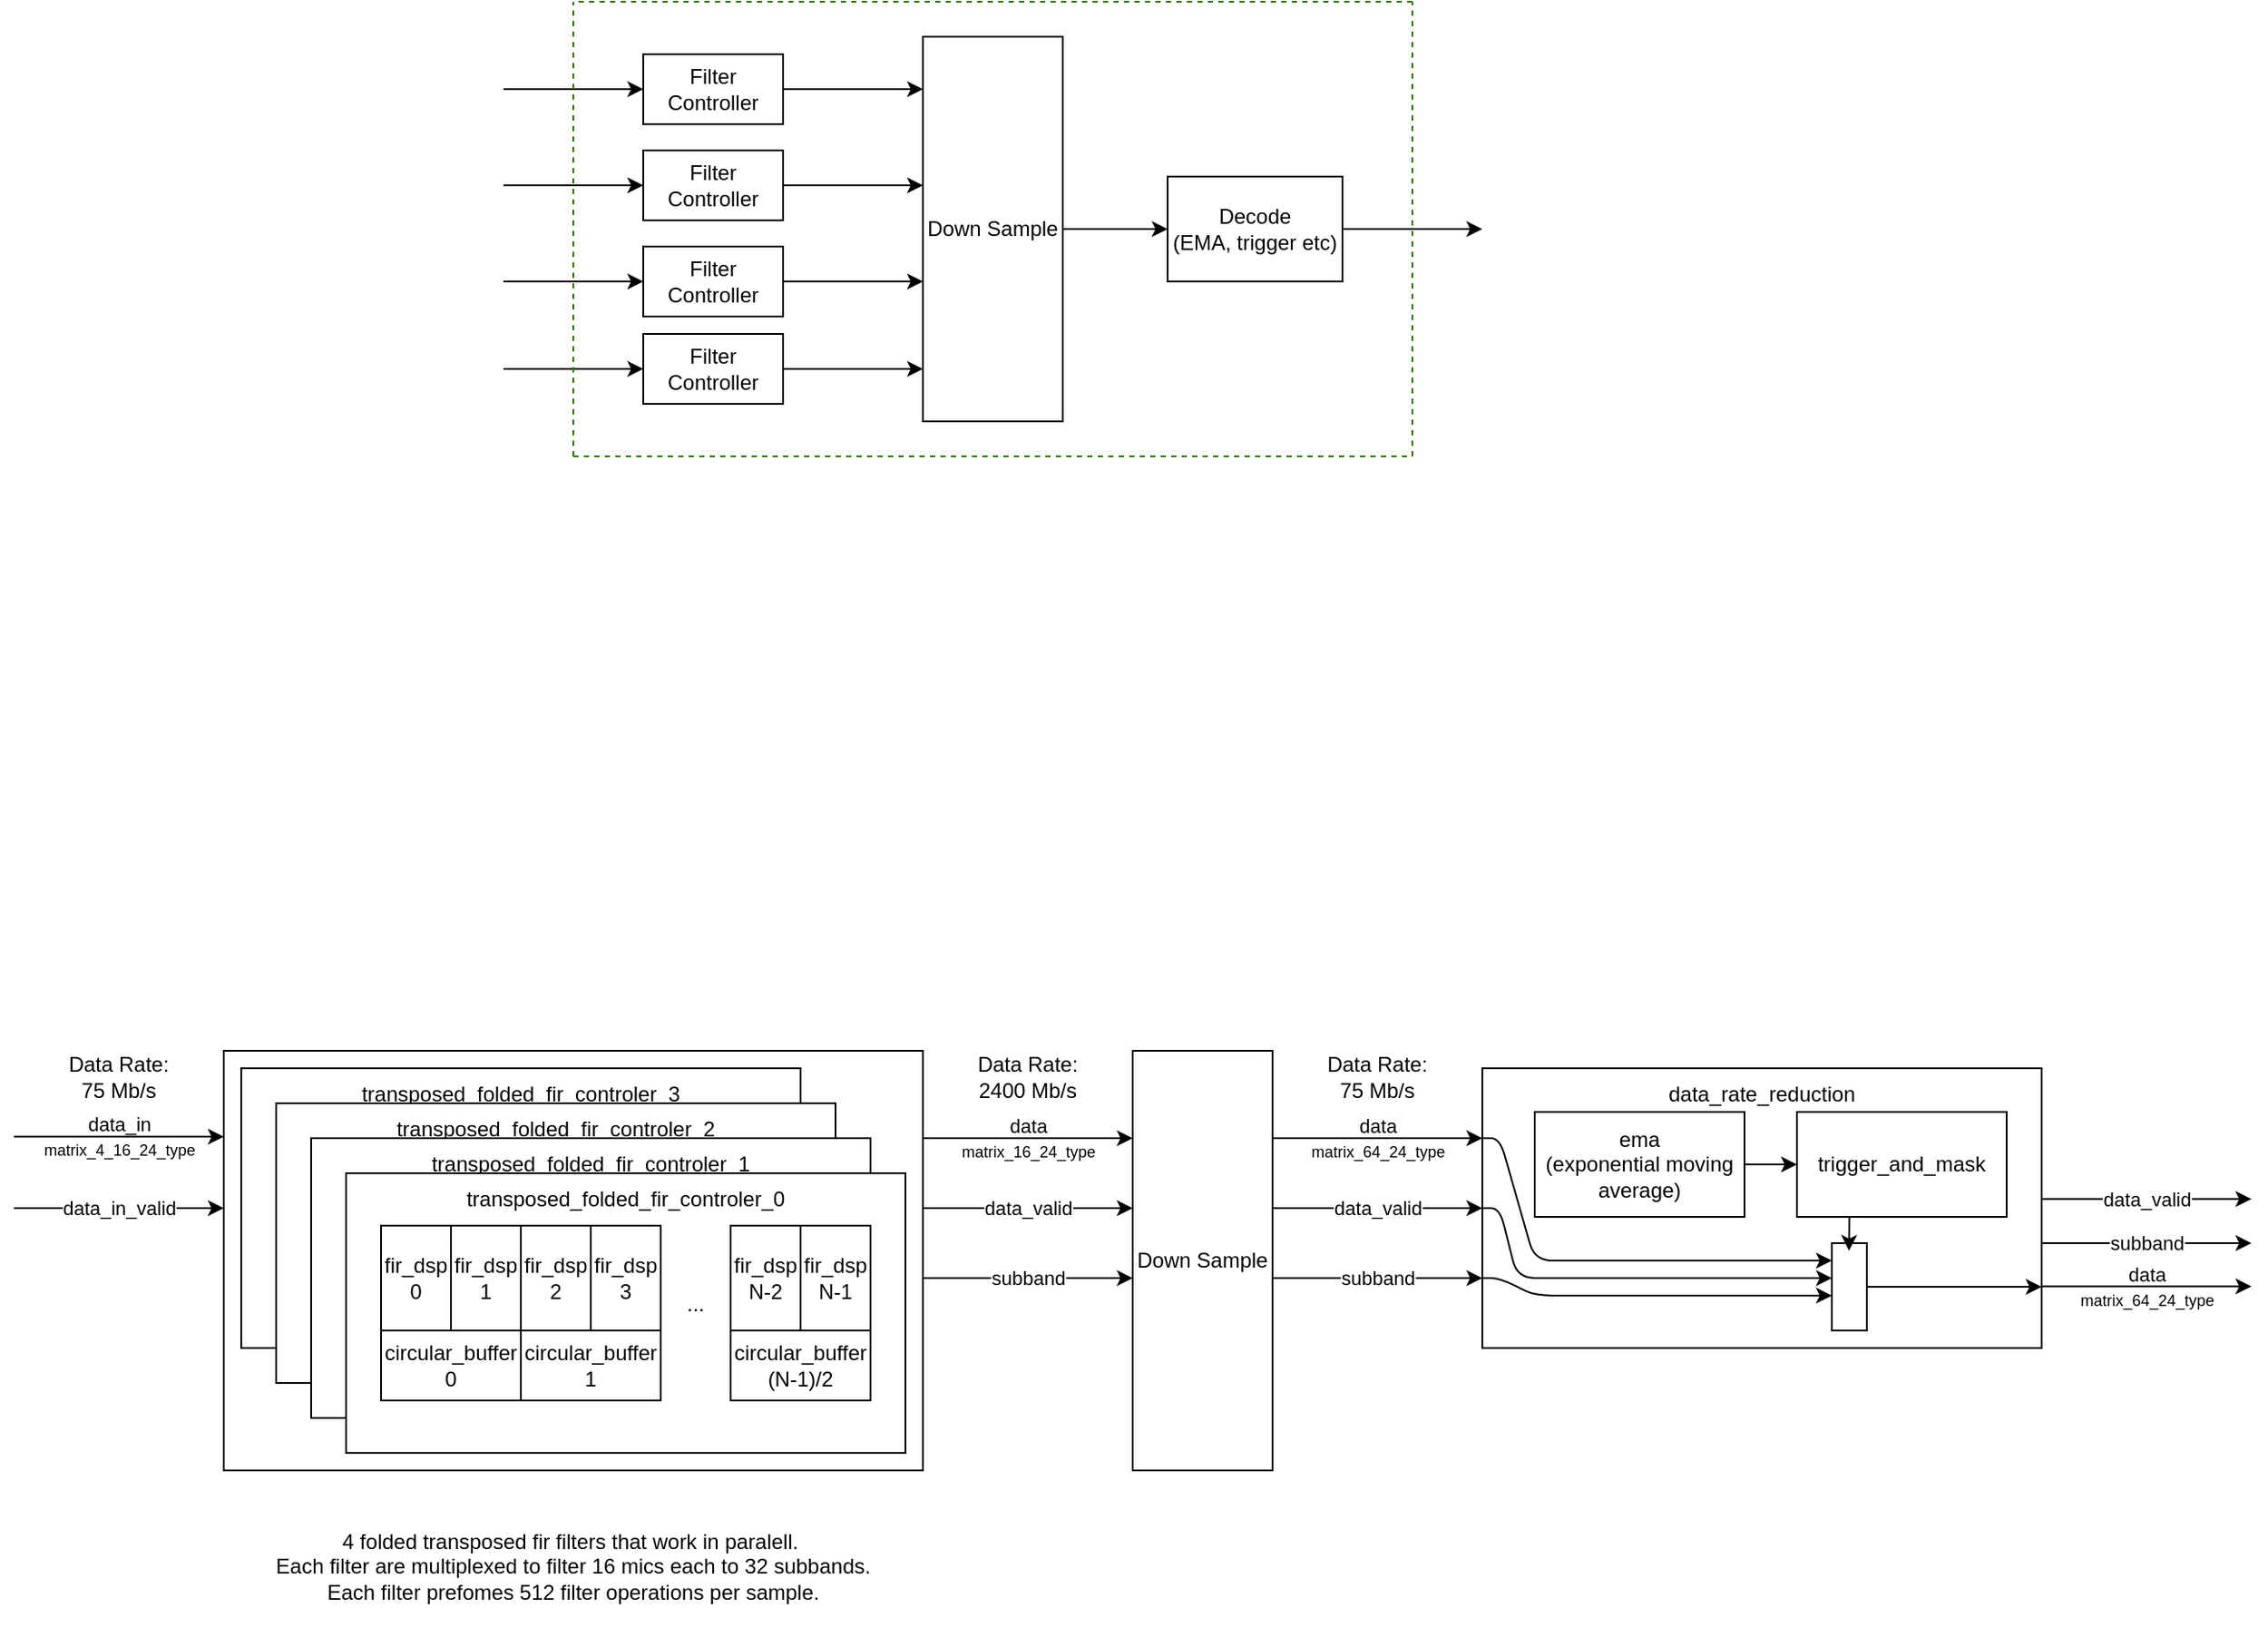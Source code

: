 <mxfile>
    <diagram id="MvCEYH_XK5sE-I13OhJE" name="Page-1">
        <mxGraphModel dx="300" dy="246" grid="1" gridSize="10" guides="1" tooltips="1" connect="1" arrows="1" fold="1" page="1" pageScale="1" pageWidth="1920" pageHeight="1200" math="0" shadow="0">
            <root>
                <mxCell id="0"/>
                <mxCell id="1" parent="0"/>
                <mxCell id="85" value="" style="rounded=0;whiteSpace=wrap;html=1;strokeColor=light-dark(#000000,#B3B3B3);" parent="1" vertex="1">
                    <mxGeometry x="160" y="680" width="400" height="240" as="geometry"/>
                </mxCell>
                <mxCell id="2" value="" style="edgeStyle=none;html=1;" parent="1" target="4" edge="1">
                    <mxGeometry relative="1" as="geometry">
                        <mxPoint x="320" y="130" as="sourcePoint"/>
                    </mxGeometry>
                </mxCell>
                <mxCell id="3" value="" style="edgeStyle=none;html=1;" parent="1" source="4" edge="1">
                    <mxGeometry relative="1" as="geometry">
                        <mxPoint x="560" y="130" as="targetPoint"/>
                    </mxGeometry>
                </mxCell>
                <mxCell id="4" value="Filter Controller" style="rounded=0;whiteSpace=wrap;html=1;" parent="1" vertex="1">
                    <mxGeometry x="400" y="110" width="80" height="40" as="geometry"/>
                </mxCell>
                <mxCell id="5" value="" style="edgeStyle=none;html=1;" parent="1" source="6" target="8" edge="1">
                    <mxGeometry relative="1" as="geometry"/>
                </mxCell>
                <mxCell id="6" value="Down Sample" style="rounded=0;whiteSpace=wrap;html=1;" parent="1" vertex="1">
                    <mxGeometry x="560" y="100" width="80" height="220" as="geometry"/>
                </mxCell>
                <mxCell id="7" value="" style="edgeStyle=none;html=1;" parent="1" source="8" edge="1">
                    <mxGeometry relative="1" as="geometry">
                        <mxPoint x="880" y="210" as="targetPoint"/>
                    </mxGeometry>
                </mxCell>
                <mxCell id="8" value="Decode&lt;div&gt;(EMA, trigger etc)&lt;/div&gt;" style="rounded=0;whiteSpace=wrap;html=1;" parent="1" vertex="1">
                    <mxGeometry x="700" y="180" width="100" height="60" as="geometry"/>
                </mxCell>
                <mxCell id="9" value="" style="edgeStyle=none;html=1;" parent="1" source="10" edge="1">
                    <mxGeometry relative="1" as="geometry">
                        <mxPoint x="560" y="185" as="targetPoint"/>
                    </mxGeometry>
                </mxCell>
                <mxCell id="10" value="Filter Controller" style="rounded=0;whiteSpace=wrap;html=1;" parent="1" vertex="1">
                    <mxGeometry x="400" y="165" width="80" height="40" as="geometry"/>
                </mxCell>
                <mxCell id="11" value="" style="edgeStyle=none;html=1;" parent="1" source="12" edge="1">
                    <mxGeometry relative="1" as="geometry">
                        <mxPoint x="560" y="240" as="targetPoint"/>
                    </mxGeometry>
                </mxCell>
                <mxCell id="12" value="Filter Controller" style="rounded=0;whiteSpace=wrap;html=1;" parent="1" vertex="1">
                    <mxGeometry x="400" y="220" width="80" height="40" as="geometry"/>
                </mxCell>
                <mxCell id="13" value="" style="edgeStyle=none;html=1;" parent="1" source="14" edge="1">
                    <mxGeometry relative="1" as="geometry">
                        <mxPoint x="560" y="290" as="targetPoint"/>
                    </mxGeometry>
                </mxCell>
                <mxCell id="14" value="Filter Controller" style="rounded=0;whiteSpace=wrap;html=1;" parent="1" vertex="1">
                    <mxGeometry x="400" y="270" width="80" height="40" as="geometry"/>
                </mxCell>
                <mxCell id="15" value="" style="edgeStyle=none;html=1;" parent="1" edge="1">
                    <mxGeometry relative="1" as="geometry">
                        <mxPoint x="400" y="185" as="targetPoint"/>
                        <mxPoint x="320" y="185" as="sourcePoint"/>
                    </mxGeometry>
                </mxCell>
                <mxCell id="16" value="" style="edgeStyle=none;html=1;" parent="1" edge="1">
                    <mxGeometry relative="1" as="geometry">
                        <mxPoint x="400" y="240" as="targetPoint"/>
                        <mxPoint x="320" y="240" as="sourcePoint"/>
                    </mxGeometry>
                </mxCell>
                <mxCell id="17" value="" style="edgeStyle=none;html=1;" parent="1" edge="1">
                    <mxGeometry relative="1" as="geometry">
                        <mxPoint x="400" y="290" as="targetPoint"/>
                        <mxPoint x="320" y="290" as="sourcePoint"/>
                    </mxGeometry>
                </mxCell>
                <mxCell id="18" value="" style="endArrow=none;dashed=1;html=1;fillColor=#60a917;strokeColor=#2D7600;" parent="1" edge="1">
                    <mxGeometry width="50" height="50" relative="1" as="geometry">
                        <mxPoint x="360" y="340" as="sourcePoint"/>
                        <mxPoint x="360" y="80" as="targetPoint"/>
                    </mxGeometry>
                </mxCell>
                <mxCell id="19" value="" style="endArrow=none;dashed=1;html=1;fillColor=#60a917;strokeColor=#2D7600;" parent="1" edge="1">
                    <mxGeometry width="50" height="50" relative="1" as="geometry">
                        <mxPoint x="840" y="340" as="sourcePoint"/>
                        <mxPoint x="840" y="80" as="targetPoint"/>
                    </mxGeometry>
                </mxCell>
                <mxCell id="21" value="" style="endArrow=none;dashed=1;html=1;fillColor=#60a917;strokeColor=#2D7600;" parent="1" edge="1">
                    <mxGeometry width="50" height="50" relative="1" as="geometry">
                        <mxPoint x="360" y="340" as="sourcePoint"/>
                        <mxPoint x="840" y="340" as="targetPoint"/>
                    </mxGeometry>
                </mxCell>
                <mxCell id="22" value="" style="endArrow=none;dashed=1;html=1;fillColor=#60a917;strokeColor=#2D7600;" parent="1" edge="1">
                    <mxGeometry width="50" height="50" relative="1" as="geometry">
                        <mxPoint x="840" y="80" as="sourcePoint"/>
                        <mxPoint x="360" y="80" as="targetPoint"/>
                    </mxGeometry>
                </mxCell>
                <mxCell id="45" value="Down Sample" style="rounded=0;whiteSpace=wrap;html=1;" parent="1" vertex="1">
                    <mxGeometry x="680" y="680" width="80" height="240" as="geometry"/>
                </mxCell>
                <mxCell id="46" value="data&lt;div&gt;&lt;div&gt;&lt;font style=&quot;font-size: 9px;&quot;&gt;matrix_64_24_type&lt;/font&gt;&lt;/div&gt;&lt;/div&gt;" style="endArrow=classic;html=1;labelBackgroundColor=none;" parent="1" edge="1">
                    <mxGeometry width="50" height="50" relative="1" as="geometry">
                        <mxPoint x="760" y="730" as="sourcePoint"/>
                        <mxPoint x="880" y="730" as="targetPoint"/>
                        <mxPoint as="offset"/>
                    </mxGeometry>
                </mxCell>
                <mxCell id="47" value="data_valid" style="endArrow=classic;html=1;" parent="1" edge="1">
                    <mxGeometry width="50" height="50" relative="1" as="geometry">
                        <mxPoint x="760" y="770" as="sourcePoint"/>
                        <mxPoint x="880" y="770" as="targetPoint"/>
                    </mxGeometry>
                </mxCell>
                <mxCell id="48" value="subband" style="endArrow=classic;html=1;" parent="1" edge="1">
                    <mxGeometry width="50" height="50" relative="1" as="geometry">
                        <mxPoint x="760" y="810" as="sourcePoint"/>
                        <mxPoint x="880" y="810" as="targetPoint"/>
                    </mxGeometry>
                </mxCell>
                <mxCell id="67" value="" style="rounded=0;whiteSpace=wrap;html=1;" parent="1" vertex="1">
                    <mxGeometry x="170" y="690" width="320" height="160" as="geometry"/>
                </mxCell>
                <mxCell id="68" value="transposed_folded_fir_controler_3" style="text;html=1;align=center;verticalAlign=middle;whiteSpace=wrap;rounded=0;" parent="1" vertex="1">
                    <mxGeometry x="170" y="690" width="320" height="30" as="geometry"/>
                </mxCell>
                <mxCell id="69" value="" style="rounded=0;whiteSpace=wrap;html=1;" parent="1" vertex="1">
                    <mxGeometry x="190" y="710" width="320" height="160" as="geometry"/>
                </mxCell>
                <mxCell id="70" value="transposed_folded_fir_controler_2" style="text;html=1;align=center;verticalAlign=middle;whiteSpace=wrap;rounded=0;" parent="1" vertex="1">
                    <mxGeometry x="190" y="710" width="320" height="30" as="geometry"/>
                </mxCell>
                <mxCell id="71" value="" style="rounded=0;whiteSpace=wrap;html=1;" parent="1" vertex="1">
                    <mxGeometry x="210" y="730" width="320" height="160" as="geometry"/>
                </mxCell>
                <mxCell id="72" value="transposed_folded_fir_controler_1" style="text;html=1;align=center;verticalAlign=middle;whiteSpace=wrap;rounded=0;" parent="1" vertex="1">
                    <mxGeometry x="210" y="730" width="320" height="30" as="geometry"/>
                </mxCell>
                <mxCell id="73" value="" style="rounded=0;whiteSpace=wrap;html=1;" parent="1" vertex="1">
                    <mxGeometry x="230" y="750" width="320" height="160" as="geometry"/>
                </mxCell>
                <mxCell id="74" value="transposed_folded_fir_controler_0" style="text;html=1;align=center;verticalAlign=middle;whiteSpace=wrap;rounded=0;" parent="1" vertex="1">
                    <mxGeometry x="230" y="750" width="320" height="30" as="geometry"/>
                </mxCell>
                <mxCell id="75" value="fir_dsp&lt;div&gt;0&lt;/div&gt;" style="rounded=0;whiteSpace=wrap;html=1;" parent="1" vertex="1">
                    <mxGeometry x="250" y="780" width="40" height="60" as="geometry"/>
                </mxCell>
                <mxCell id="76" value="fir_dsp&lt;div&gt;1&lt;/div&gt;" style="rounded=0;whiteSpace=wrap;html=1;" parent="1" vertex="1">
                    <mxGeometry x="290" y="780" width="40" height="60" as="geometry"/>
                </mxCell>
                <mxCell id="77" value="fir_dsp&lt;div&gt;2&lt;/div&gt;" style="rounded=0;whiteSpace=wrap;html=1;" parent="1" vertex="1">
                    <mxGeometry x="330" y="780" width="40" height="60" as="geometry"/>
                </mxCell>
                <mxCell id="78" value="fir_dsp&lt;div&gt;3&lt;/div&gt;" style="rounded=0;whiteSpace=wrap;html=1;" parent="1" vertex="1">
                    <mxGeometry x="370" y="780" width="40" height="60" as="geometry"/>
                </mxCell>
                <mxCell id="79" value="fir_dsp&lt;div&gt;N-2&lt;/div&gt;" style="rounded=0;whiteSpace=wrap;html=1;" parent="1" vertex="1">
                    <mxGeometry x="450" y="780" width="40" height="60" as="geometry"/>
                </mxCell>
                <mxCell id="80" value="fir_dsp&lt;div&gt;N-1&lt;/div&gt;" style="rounded=0;whiteSpace=wrap;html=1;" parent="1" vertex="1">
                    <mxGeometry x="490" y="780" width="40" height="60" as="geometry"/>
                </mxCell>
                <mxCell id="81" value="..." style="text;html=1;align=center;verticalAlign=middle;whiteSpace=wrap;rounded=0;" parent="1" vertex="1">
                    <mxGeometry x="410" y="810" width="40" height="30" as="geometry"/>
                </mxCell>
                <mxCell id="82" value="circular_buffer&lt;div&gt;0&lt;/div&gt;" style="rounded=0;whiteSpace=wrap;html=1;" parent="1" vertex="1">
                    <mxGeometry x="250" y="840" width="80" height="40" as="geometry"/>
                </mxCell>
                <mxCell id="83" value="circular_buffer&lt;div&gt;1&lt;/div&gt;" style="rounded=0;whiteSpace=wrap;html=1;" parent="1" vertex="1">
                    <mxGeometry x="330" y="840" width="80" height="40" as="geometry"/>
                </mxCell>
                <mxCell id="84" value="circular_buffer&lt;div&gt;(N-1)/2&lt;/div&gt;" style="rounded=0;whiteSpace=wrap;html=1;" parent="1" vertex="1">
                    <mxGeometry x="450" y="840" width="80" height="40" as="geometry"/>
                </mxCell>
                <mxCell id="86" value="data_in&lt;div&gt;&lt;font style=&quot;font-size: 9px;&quot;&gt;matrix_4_16_24_type&lt;/font&gt;&lt;/div&gt;" style="endArrow=classic;html=1;labelBackgroundColor=none;" parent="1" edge="1">
                    <mxGeometry width="50" height="50" relative="1" as="geometry">
                        <mxPoint x="40" y="729.17" as="sourcePoint"/>
                        <mxPoint x="160" y="729.17" as="targetPoint"/>
                        <mxPoint as="offset"/>
                    </mxGeometry>
                </mxCell>
                <mxCell id="87" value="data_in_valid" style="endArrow=classic;html=1;" parent="1" edge="1">
                    <mxGeometry width="50" height="50" relative="1" as="geometry">
                        <mxPoint x="40" y="770" as="sourcePoint"/>
                        <mxPoint x="160" y="770" as="targetPoint"/>
                    </mxGeometry>
                </mxCell>
                <mxCell id="88" value="data&lt;div&gt;&lt;div&gt;&lt;font style=&quot;font-size: 9px;&quot;&gt;matrix_16_24_type&lt;/font&gt;&lt;/div&gt;&lt;/div&gt;" style="endArrow=classic;html=1;labelBackgroundColor=none;" parent="1" edge="1">
                    <mxGeometry width="50" height="50" relative="1" as="geometry">
                        <mxPoint x="560" y="730" as="sourcePoint"/>
                        <mxPoint x="680" y="730" as="targetPoint"/>
                        <mxPoint as="offset"/>
                    </mxGeometry>
                </mxCell>
                <mxCell id="89" value="data_valid" style="endArrow=classic;html=1;" parent="1" edge="1">
                    <mxGeometry width="50" height="50" relative="1" as="geometry">
                        <mxPoint x="560" y="770" as="sourcePoint"/>
                        <mxPoint x="680" y="770" as="targetPoint"/>
                    </mxGeometry>
                </mxCell>
                <mxCell id="90" value="subband" style="endArrow=classic;html=1;" parent="1" edge="1">
                    <mxGeometry width="50" height="50" relative="1" as="geometry">
                        <mxPoint x="560" y="810" as="sourcePoint"/>
                        <mxPoint x="680" y="810" as="targetPoint"/>
                    </mxGeometry>
                </mxCell>
                <mxCell id="92" value="Data Rate:&lt;div&gt;75 Mb/s&lt;/div&gt;" style="text;html=1;align=center;verticalAlign=middle;whiteSpace=wrap;rounded=0;" parent="1" vertex="1">
                    <mxGeometry x="40" y="680" width="120" height="30" as="geometry"/>
                </mxCell>
                <mxCell id="93" value="Data Rate:&lt;div&gt;2400 Mb/s&lt;/div&gt;" style="text;html=1;align=center;verticalAlign=middle;whiteSpace=wrap;rounded=0;" parent="1" vertex="1">
                    <mxGeometry x="560" y="680" width="120" height="30" as="geometry"/>
                </mxCell>
                <mxCell id="94" value="Data Rate:&lt;div&gt;75 Mb/s&lt;/div&gt;" style="text;html=1;align=center;verticalAlign=middle;whiteSpace=wrap;rounded=0;" parent="1" vertex="1">
                    <mxGeometry x="760" y="680" width="120" height="30" as="geometry"/>
                </mxCell>
                <mxCell id="98" value="" style="rounded=0;whiteSpace=wrap;html=1;" parent="1" vertex="1">
                    <mxGeometry x="880" y="690" width="320" height="160" as="geometry"/>
                </mxCell>
                <mxCell id="99" value="data_rate_reduction" style="text;html=1;align=center;verticalAlign=middle;whiteSpace=wrap;rounded=0;" parent="1" vertex="1">
                    <mxGeometry x="880" y="690" width="320" height="30" as="geometry"/>
                </mxCell>
                <mxCell id="100" value="ema&lt;div&gt;(exponential moving average)&lt;/div&gt;" style="rounded=0;whiteSpace=wrap;html=1;" parent="1" vertex="1">
                    <mxGeometry x="910" y="715" width="120" height="60" as="geometry"/>
                </mxCell>
                <mxCell id="101" value="trigger_and_mask" style="rounded=0;whiteSpace=wrap;html=1;" parent="1" vertex="1">
                    <mxGeometry x="1060" y="715" width="120" height="60" as="geometry"/>
                </mxCell>
                <mxCell id="103" value="" style="endArrow=classic;html=1;exitX=1;exitY=0.5;exitDx=0;exitDy=0;" parent="1" edge="1" source="100">
                    <mxGeometry width="50" height="50" relative="1" as="geometry">
                        <mxPoint x="1020" y="744.9" as="sourcePoint"/>
                        <mxPoint x="1060" y="745" as="targetPoint"/>
                    </mxGeometry>
                </mxCell>
                <mxCell id="104" value="" style="endArrow=classic;html=1;entryX=0;entryY=0;entryDx=0;entryDy=10;entryPerimeter=0;" parent="1" target="105" edge="1">
                    <mxGeometry width="50" height="50" relative="1" as="geometry">
                        <mxPoint x="880" y="730" as="sourcePoint"/>
                        <mxPoint x="900" y="660" as="targetPoint"/>
                        <Array as="points">
                            <mxPoint x="890" y="730"/>
                            <mxPoint x="910" y="800"/>
                        </Array>
                    </mxGeometry>
                </mxCell>
                <mxCell id="105" value="" style="externalPins=0;recursiveResize=0;shadow=0;dashed=0;align=center;html=1;strokeWidth=1;shape=mxgraph.rtl.abstract.entity;container=1;collapsible=0;kind=mux;drawPins=0;left=4;right=1;bottom=0;top=0;" parent="1" vertex="1">
                    <mxGeometry x="1080" y="790" width="20" height="50" as="geometry"/>
                </mxCell>
                <mxCell id="106" style="edgeStyle=none;html=1;exitX=0.25;exitY=1;exitDx=0;exitDy=0;entryX=0.489;entryY=0.088;entryDx=0;entryDy=0;entryPerimeter=0;" parent="1" source="101" target="105" edge="1">
                    <mxGeometry relative="1" as="geometry"/>
                </mxCell>
                <mxCell id="110" style="edgeStyle=none;html=1;" parent="1" source="105" edge="1">
                    <mxGeometry relative="1" as="geometry">
                        <mxPoint x="1200" y="815" as="targetPoint"/>
                    </mxGeometry>
                </mxCell>
                <mxCell id="111" value="data&lt;div&gt;&lt;div&gt;&lt;font style=&quot;font-size: 9px;&quot;&gt;matrix_64_24_type&lt;/font&gt;&lt;/div&gt;&lt;/div&gt;" style="endArrow=classic;html=1;labelBackgroundColor=none;" parent="1" edge="1">
                    <mxGeometry width="50" height="50" relative="1" as="geometry">
                        <mxPoint x="1200" y="814.76" as="sourcePoint"/>
                        <mxPoint x="1320" y="814.76" as="targetPoint"/>
                        <mxPoint as="offset"/>
                    </mxGeometry>
                </mxCell>
                <mxCell id="112" value="" style="endArrow=classic;html=1;entryX=0;entryY=0;entryDx=0;entryDy=30;entryPerimeter=0;" parent="1" target="105" edge="1">
                    <mxGeometry width="50" height="50" relative="1" as="geometry">
                        <mxPoint x="880" y="810" as="sourcePoint"/>
                        <mxPoint x="1060" y="820" as="targetPoint"/>
                        <Array as="points">
                            <mxPoint x="890" y="810"/>
                            <mxPoint x="910" y="820"/>
                        </Array>
                    </mxGeometry>
                </mxCell>
                <mxCell id="113" value="subband" style="endArrow=classic;html=1;" parent="1" edge="1">
                    <mxGeometry width="50" height="50" relative="1" as="geometry">
                        <mxPoint x="1200" y="790" as="sourcePoint"/>
                        <mxPoint x="1320" y="790" as="targetPoint"/>
                    </mxGeometry>
                </mxCell>
                <mxCell id="114" value="data_valid" style="endArrow=classic;html=1;" parent="1" edge="1">
                    <mxGeometry width="50" height="50" relative="1" as="geometry">
                        <mxPoint x="1200" y="764.76" as="sourcePoint"/>
                        <mxPoint x="1320" y="764.76" as="targetPoint"/>
                    </mxGeometry>
                </mxCell>
                <mxCell id="115" style="edgeStyle=none;html=1;exitX=0;exitY=0.5;exitDx=0;exitDy=0;entryX=0;entryY=0;entryDx=0;entryDy=20;entryPerimeter=0;" edge="1" parent="1" source="98" target="105">
                    <mxGeometry relative="1" as="geometry">
                        <Array as="points">
                            <mxPoint x="890" y="770"/>
                            <mxPoint x="900" y="810"/>
                        </Array>
                    </mxGeometry>
                </mxCell>
                <mxCell id="116" value="4 folded transposed fir filters that work in paralell.&amp;nbsp;&lt;div&gt;Each filter are multiplexed to filter 16 mics each to 32 subbands.&lt;/div&gt;&lt;div&gt;Each filter prefomes 512 filter operations per sample.&lt;/div&gt;" style="text;html=1;align=center;verticalAlign=middle;whiteSpace=wrap;rounded=0;" vertex="1" parent="1">
                    <mxGeometry x="160" y="930" width="400" height="90" as="geometry"/>
                </mxCell>
            </root>
        </mxGraphModel>
    </diagram>
</mxfile>